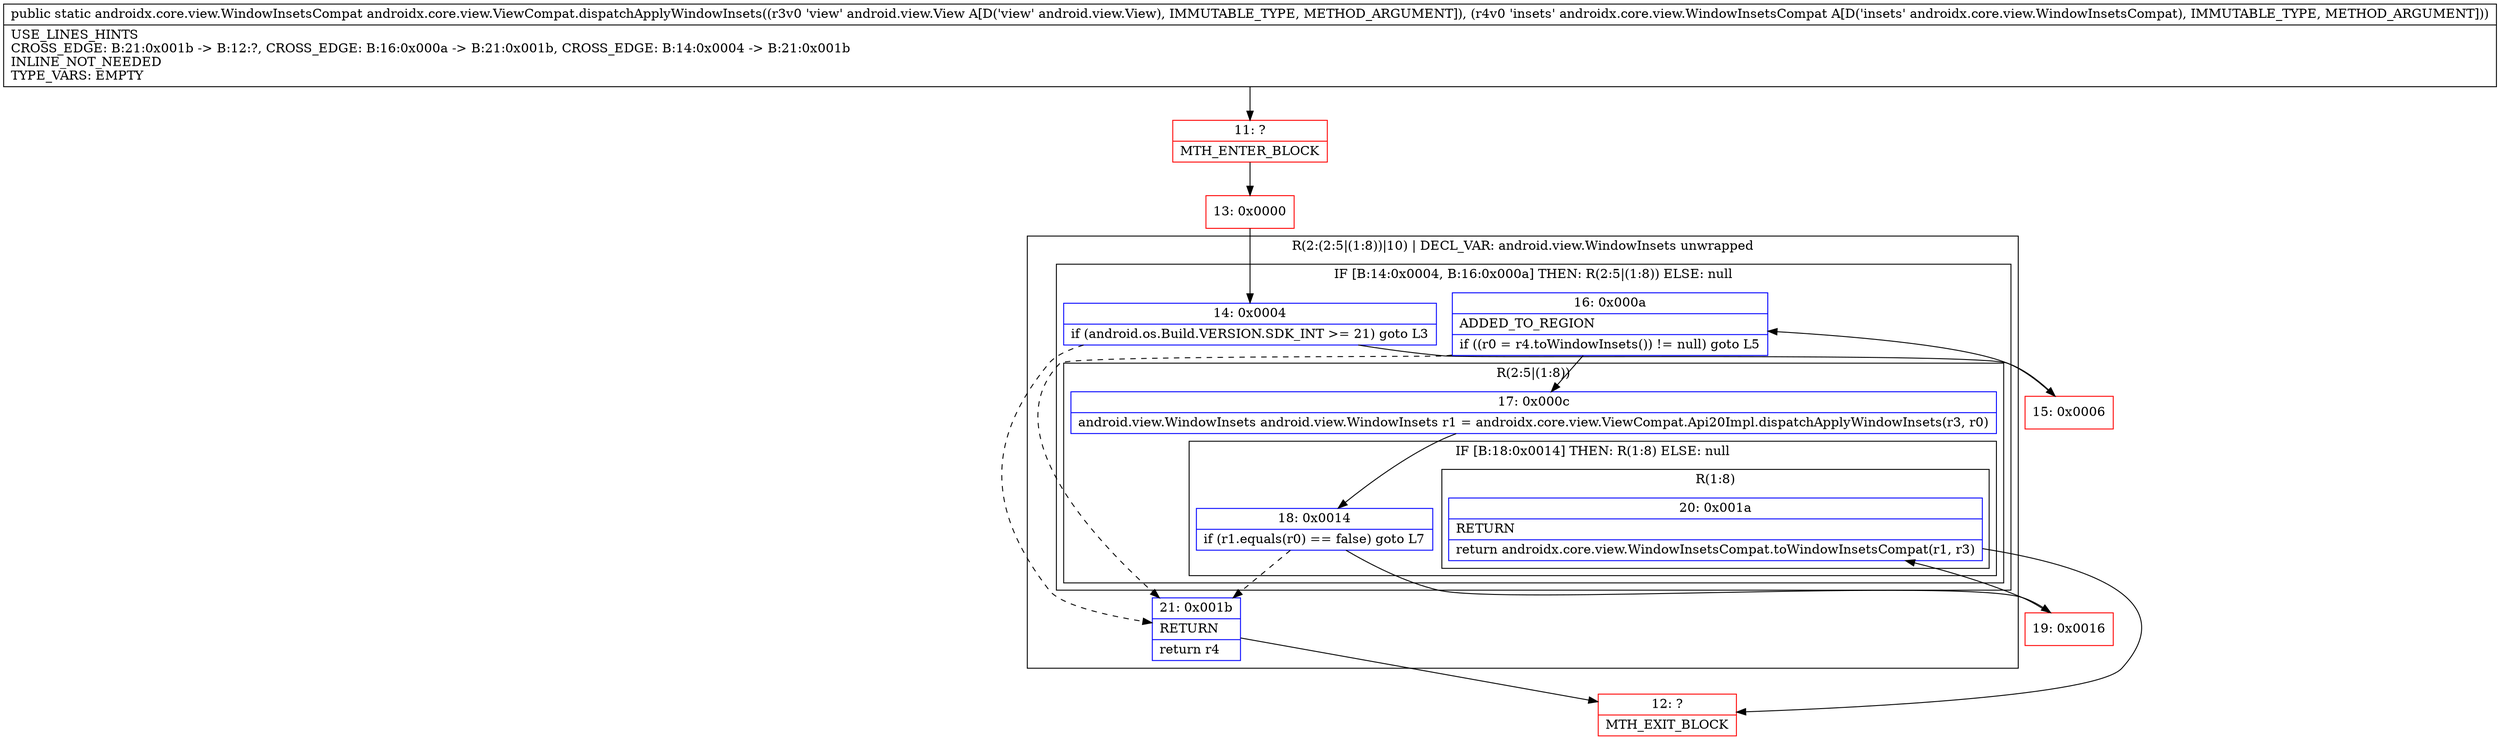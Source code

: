 digraph "CFG forandroidx.core.view.ViewCompat.dispatchApplyWindowInsets(Landroid\/view\/View;Landroidx\/core\/view\/WindowInsetsCompat;)Landroidx\/core\/view\/WindowInsetsCompat;" {
subgraph cluster_Region_1430781323 {
label = "R(2:(2:5|(1:8))|10) | DECL_VAR: android.view.WindowInsets unwrapped\l";
node [shape=record,color=blue];
subgraph cluster_IfRegion_1773729672 {
label = "IF [B:14:0x0004, B:16:0x000a] THEN: R(2:5|(1:8)) ELSE: null";
node [shape=record,color=blue];
Node_14 [shape=record,label="{14\:\ 0x0004|if (android.os.Build.VERSION.SDK_INT \>= 21) goto L3\l}"];
Node_16 [shape=record,label="{16\:\ 0x000a|ADDED_TO_REGION\l|if ((r0 = r4.toWindowInsets()) != null) goto L5\l}"];
subgraph cluster_Region_299745198 {
label = "R(2:5|(1:8))";
node [shape=record,color=blue];
Node_17 [shape=record,label="{17\:\ 0x000c|android.view.WindowInsets android.view.WindowInsets r1 = androidx.core.view.ViewCompat.Api20Impl.dispatchApplyWindowInsets(r3, r0)\l}"];
subgraph cluster_IfRegion_324062374 {
label = "IF [B:18:0x0014] THEN: R(1:8) ELSE: null";
node [shape=record,color=blue];
Node_18 [shape=record,label="{18\:\ 0x0014|if (r1.equals(r0) == false) goto L7\l}"];
subgraph cluster_Region_145577032 {
label = "R(1:8)";
node [shape=record,color=blue];
Node_20 [shape=record,label="{20\:\ 0x001a|RETURN\l|return androidx.core.view.WindowInsetsCompat.toWindowInsetsCompat(r1, r3)\l}"];
}
}
}
}
Node_21 [shape=record,label="{21\:\ 0x001b|RETURN\l|return r4\l}"];
}
Node_11 [shape=record,color=red,label="{11\:\ ?|MTH_ENTER_BLOCK\l}"];
Node_13 [shape=record,color=red,label="{13\:\ 0x0000}"];
Node_15 [shape=record,color=red,label="{15\:\ 0x0006}"];
Node_19 [shape=record,color=red,label="{19\:\ 0x0016}"];
Node_12 [shape=record,color=red,label="{12\:\ ?|MTH_EXIT_BLOCK\l}"];
MethodNode[shape=record,label="{public static androidx.core.view.WindowInsetsCompat androidx.core.view.ViewCompat.dispatchApplyWindowInsets((r3v0 'view' android.view.View A[D('view' android.view.View), IMMUTABLE_TYPE, METHOD_ARGUMENT]), (r4v0 'insets' androidx.core.view.WindowInsetsCompat A[D('insets' androidx.core.view.WindowInsetsCompat), IMMUTABLE_TYPE, METHOD_ARGUMENT]))  | USE_LINES_HINTS\lCROSS_EDGE: B:21:0x001b \-\> B:12:?, CROSS_EDGE: B:16:0x000a \-\> B:21:0x001b, CROSS_EDGE: B:14:0x0004 \-\> B:21:0x001b\lINLINE_NOT_NEEDED\lTYPE_VARS: EMPTY\l}"];
MethodNode -> Node_11;Node_14 -> Node_15;
Node_14 -> Node_21[style=dashed];
Node_16 -> Node_17;
Node_16 -> Node_21[style=dashed];
Node_17 -> Node_18;
Node_18 -> Node_19;
Node_18 -> Node_21[style=dashed];
Node_20 -> Node_12;
Node_21 -> Node_12;
Node_11 -> Node_13;
Node_13 -> Node_14;
Node_15 -> Node_16;
Node_19 -> Node_20;
}


